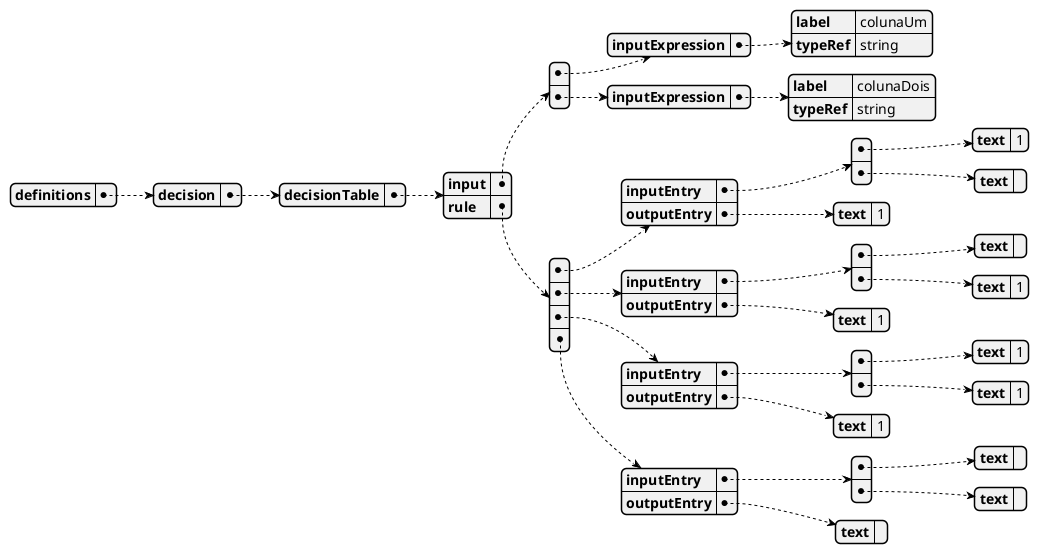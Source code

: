 @startjson
{
    "definitions": {
        "decision": {
            "decisionTable": {
                "input": [{
                        "inputExpression": {
                            "label": "colunaUm",
                            "typeRef": "string"
                        }
                    },
                    {
                        "inputExpression": {
                            "label": "colunaDois",
                            "typeRef": "string"
                        }
                    }
                ],
                "rule": [{
                        "inputEntry": [{
                                "text": "1"
                            },
                            {
                                "text": ""
                            }
                        ],
                        "outputEntry": {
                            "text": "1"
                        }
                    },
                    {
                        "inputEntry": [{
                                "text": ""
                            },
                            {
                                "text": "1"
                            }
                        ],
                        "outputEntry": {
                            "text": "1"
                        }
                    },
                    {
                        "inputEntry": [{
                                "text": "1"
                            },
                            {
                                "text": "1"
                            }
                        ],
                        "outputEntry": {
                            "text": "1"
                        }
                    },
                    {
                        "inputEntry": [{
                                "text": ""
                            },
                            {
                                "text": ""
                            }
                        ],
                        "outputEntry": {
                            "text": ""
                        }
                    }
                ]
            }
        }
    }
}
@endjson